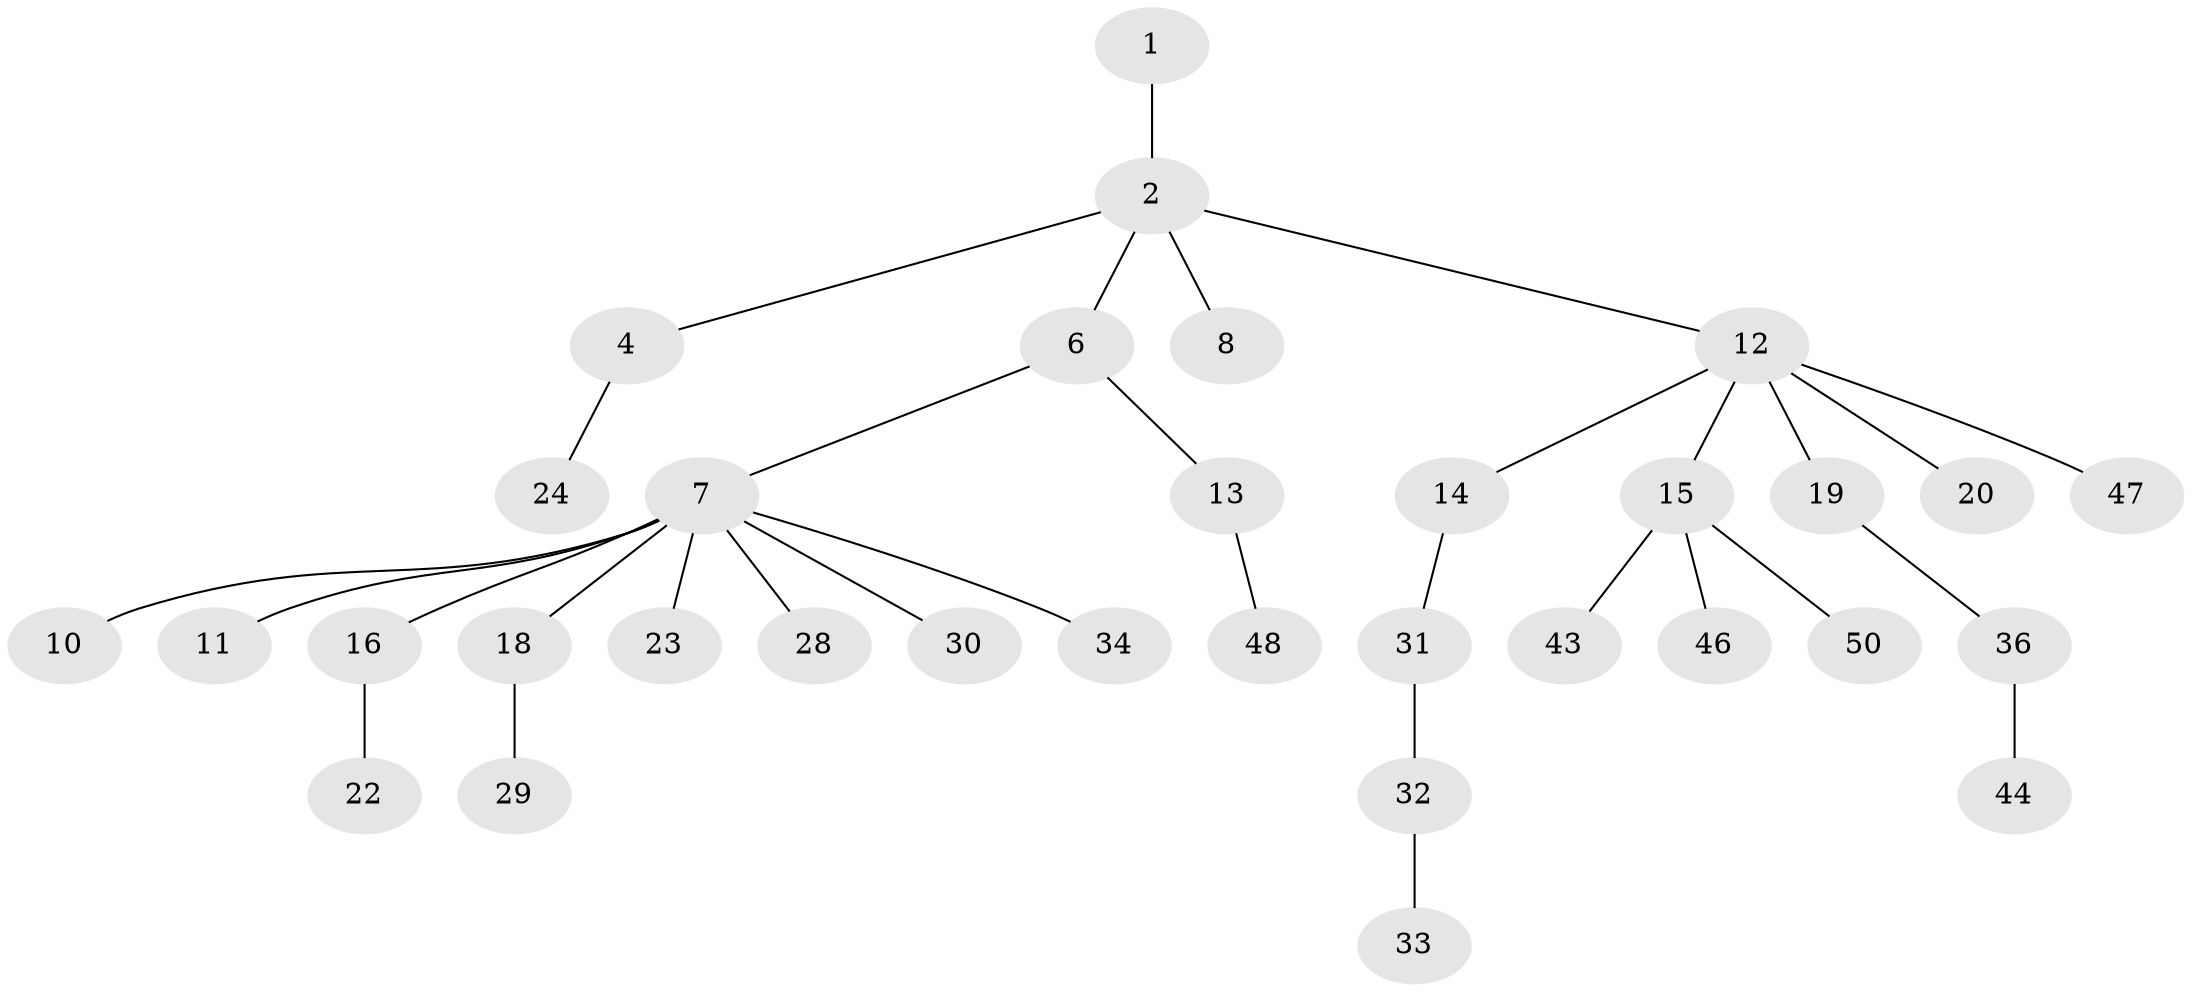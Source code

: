 // Generated by graph-tools (version 1.1) at 2025/52/02/27/25 19:52:12]
// undirected, 33 vertices, 32 edges
graph export_dot {
graph [start="1"]
  node [color=gray90,style=filled];
  1;
  2 [super="+3"];
  4 [super="+5"];
  6;
  7 [super="+9"];
  8 [super="+38"];
  10;
  11 [super="+52"];
  12 [super="+40"];
  13 [super="+35"];
  14 [super="+17"];
  15 [super="+27"];
  16 [super="+41"];
  18 [super="+21"];
  19 [super="+26"];
  20 [super="+25"];
  22;
  23;
  24 [super="+37"];
  28 [super="+45"];
  29;
  30 [super="+51"];
  31;
  32 [super="+49"];
  33 [super="+42"];
  34;
  36 [super="+39"];
  43;
  44 [super="+53"];
  46;
  47;
  48;
  50;
  1 -- 2;
  2 -- 4;
  2 -- 8;
  2 -- 12;
  2 -- 6;
  4 -- 24;
  6 -- 7;
  6 -- 13;
  7 -- 23;
  7 -- 28;
  7 -- 34;
  7 -- 16;
  7 -- 18;
  7 -- 10;
  7 -- 11;
  7 -- 30;
  12 -- 14;
  12 -- 15;
  12 -- 19;
  12 -- 20;
  12 -- 47;
  13 -- 48;
  14 -- 31;
  15 -- 43;
  15 -- 50;
  15 -- 46;
  16 -- 22;
  18 -- 29;
  19 -- 36;
  31 -- 32;
  32 -- 33;
  36 -- 44;
}
